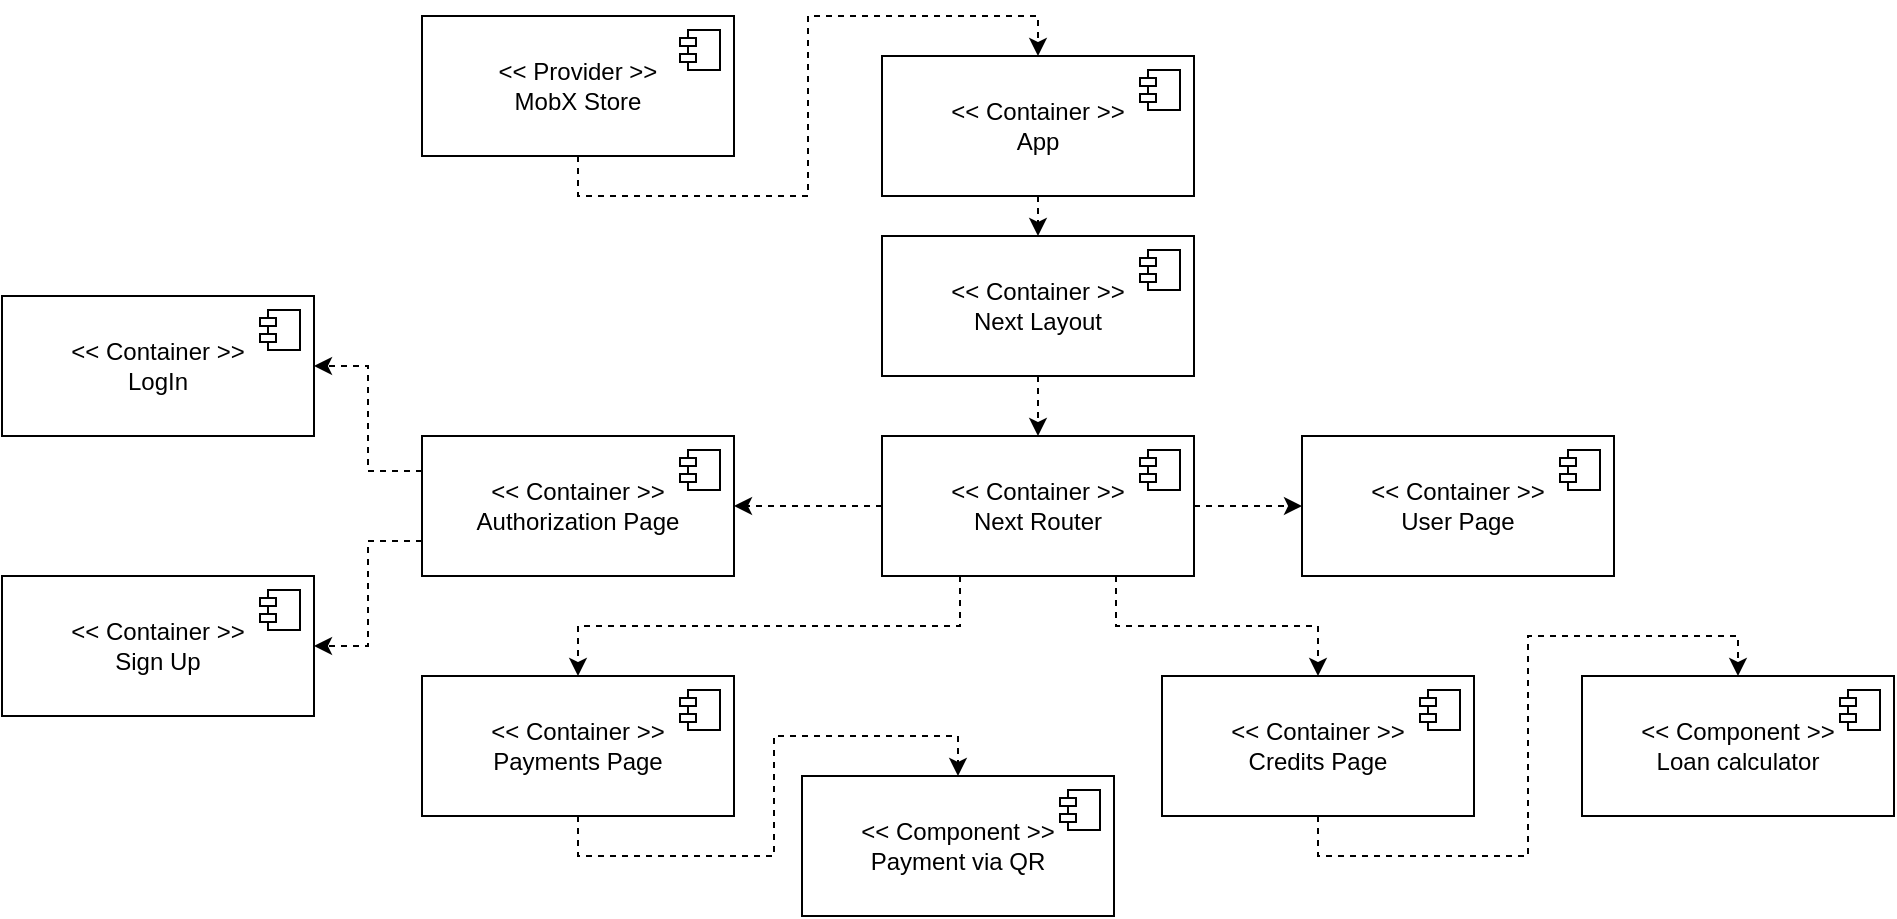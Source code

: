 <mxfile version="22.0.8" type="device">
  <diagram name="Page-1" id="CwKETB_A1WJQCqfpSVEM">
    <mxGraphModel dx="-543" dy="-2182" grid="1" gridSize="10" guides="1" tooltips="1" connect="1" arrows="1" fold="1" page="1" pageScale="1" pageWidth="850" pageHeight="1100" math="0" shadow="0">
      <root>
        <mxCell id="0" />
        <mxCell id="1" parent="0" />
        <mxCell id="_cARKvFAnIBeMRLMgY10-14" value="&amp;lt;&amp;lt; Provider &amp;gt;&amp;gt;&lt;br&gt;MobX Store" style="html=1;dropTarget=0;whiteSpace=wrap;" parent="1" vertex="1">
          <mxGeometry x="3570" y="3870" width="156" height="70" as="geometry" />
        </mxCell>
        <mxCell id="_cARKvFAnIBeMRLMgY10-15" value="" style="shape=module;jettyWidth=8;jettyHeight=4;" parent="_cARKvFAnIBeMRLMgY10-14" vertex="1">
          <mxGeometry x="1" width="20" height="20" relative="1" as="geometry">
            <mxPoint x="-27" y="7" as="offset" />
          </mxGeometry>
        </mxCell>
        <mxCell id="j2RcqVlnYewuzyk2RUkp-1" value="&amp;lt;&amp;lt; Container &amp;gt;&amp;gt;&lt;br&gt;App" style="html=1;dropTarget=0;whiteSpace=wrap;" vertex="1" parent="1">
          <mxGeometry x="3800" y="3890" width="156" height="70" as="geometry" />
        </mxCell>
        <mxCell id="j2RcqVlnYewuzyk2RUkp-2" value="" style="shape=module;jettyWidth=8;jettyHeight=4;" vertex="1" parent="j2RcqVlnYewuzyk2RUkp-1">
          <mxGeometry x="1" width="20" height="20" relative="1" as="geometry">
            <mxPoint x="-27" y="7" as="offset" />
          </mxGeometry>
        </mxCell>
        <mxCell id="j2RcqVlnYewuzyk2RUkp-3" value="&amp;lt;&amp;lt; Container &amp;gt;&amp;gt;&lt;br&gt;Next Layout" style="html=1;dropTarget=0;whiteSpace=wrap;" vertex="1" parent="1">
          <mxGeometry x="3800" y="3980" width="156" height="70" as="geometry" />
        </mxCell>
        <mxCell id="j2RcqVlnYewuzyk2RUkp-4" value="" style="shape=module;jettyWidth=8;jettyHeight=4;" vertex="1" parent="j2RcqVlnYewuzyk2RUkp-3">
          <mxGeometry x="1" width="20" height="20" relative="1" as="geometry">
            <mxPoint x="-27" y="7" as="offset" />
          </mxGeometry>
        </mxCell>
        <mxCell id="j2RcqVlnYewuzyk2RUkp-15" style="edgeStyle=orthogonalEdgeStyle;rounded=0;orthogonalLoop=1;jettySize=auto;html=1;entryX=1;entryY=0.5;entryDx=0;entryDy=0;dashed=1;" edge="1" parent="1" source="j2RcqVlnYewuzyk2RUkp-5" target="j2RcqVlnYewuzyk2RUkp-7">
          <mxGeometry relative="1" as="geometry" />
        </mxCell>
        <mxCell id="j2RcqVlnYewuzyk2RUkp-5" value="&amp;lt;&amp;lt; Container &amp;gt;&amp;gt;&lt;br&gt;Next Router" style="html=1;dropTarget=0;whiteSpace=wrap;" vertex="1" parent="1">
          <mxGeometry x="3800" y="4080" width="156" height="70" as="geometry" />
        </mxCell>
        <mxCell id="j2RcqVlnYewuzyk2RUkp-6" value="" style="shape=module;jettyWidth=8;jettyHeight=4;" vertex="1" parent="j2RcqVlnYewuzyk2RUkp-5">
          <mxGeometry x="1" width="20" height="20" relative="1" as="geometry">
            <mxPoint x="-27" y="7" as="offset" />
          </mxGeometry>
        </mxCell>
        <mxCell id="j2RcqVlnYewuzyk2RUkp-13" style="edgeStyle=orthogonalEdgeStyle;rounded=0;orthogonalLoop=1;jettySize=auto;html=1;entryX=1;entryY=0.5;entryDx=0;entryDy=0;dashed=1;exitX=0;exitY=0.25;exitDx=0;exitDy=0;" edge="1" parent="1" source="j2RcqVlnYewuzyk2RUkp-7" target="j2RcqVlnYewuzyk2RUkp-9">
          <mxGeometry relative="1" as="geometry" />
        </mxCell>
        <mxCell id="j2RcqVlnYewuzyk2RUkp-7" value="&amp;lt;&amp;lt; Container &amp;gt;&amp;gt;&lt;br&gt;Authorization Page" style="html=1;dropTarget=0;whiteSpace=wrap;" vertex="1" parent="1">
          <mxGeometry x="3570" y="4080" width="156" height="70" as="geometry" />
        </mxCell>
        <mxCell id="j2RcqVlnYewuzyk2RUkp-8" value="" style="shape=module;jettyWidth=8;jettyHeight=4;" vertex="1" parent="j2RcqVlnYewuzyk2RUkp-7">
          <mxGeometry x="1" width="20" height="20" relative="1" as="geometry">
            <mxPoint x="-27" y="7" as="offset" />
          </mxGeometry>
        </mxCell>
        <mxCell id="j2RcqVlnYewuzyk2RUkp-9" value="&amp;lt;&amp;lt; Container &amp;gt;&amp;gt;&lt;br&gt;LogIn" style="html=1;dropTarget=0;whiteSpace=wrap;" vertex="1" parent="1">
          <mxGeometry x="3360" y="4010" width="156" height="70" as="geometry" />
        </mxCell>
        <mxCell id="j2RcqVlnYewuzyk2RUkp-10" value="" style="shape=module;jettyWidth=8;jettyHeight=4;" vertex="1" parent="j2RcqVlnYewuzyk2RUkp-9">
          <mxGeometry x="1" width="20" height="20" relative="1" as="geometry">
            <mxPoint x="-27" y="7" as="offset" />
          </mxGeometry>
        </mxCell>
        <mxCell id="j2RcqVlnYewuzyk2RUkp-11" value="&amp;lt;&amp;lt; Container &amp;gt;&amp;gt;&lt;br&gt;Sign Up" style="html=1;dropTarget=0;whiteSpace=wrap;" vertex="1" parent="1">
          <mxGeometry x="3360" y="4150" width="156" height="70" as="geometry" />
        </mxCell>
        <mxCell id="j2RcqVlnYewuzyk2RUkp-12" value="" style="shape=module;jettyWidth=8;jettyHeight=4;" vertex="1" parent="j2RcqVlnYewuzyk2RUkp-11">
          <mxGeometry x="1" width="20" height="20" relative="1" as="geometry">
            <mxPoint x="-27" y="7" as="offset" />
          </mxGeometry>
        </mxCell>
        <mxCell id="j2RcqVlnYewuzyk2RUkp-14" style="edgeStyle=orthogonalEdgeStyle;rounded=0;orthogonalLoop=1;jettySize=auto;html=1;entryX=1;entryY=0.5;entryDx=0;entryDy=0;dashed=1;exitX=0;exitY=0.75;exitDx=0;exitDy=0;" edge="1" parent="1" source="j2RcqVlnYewuzyk2RUkp-7" target="j2RcqVlnYewuzyk2RUkp-11">
          <mxGeometry relative="1" as="geometry">
            <mxPoint x="3580" y="4125" as="sourcePoint" />
            <mxPoint x="3526" y="4055" as="targetPoint" />
          </mxGeometry>
        </mxCell>
        <mxCell id="j2RcqVlnYewuzyk2RUkp-16" style="edgeStyle=orthogonalEdgeStyle;rounded=0;orthogonalLoop=1;jettySize=auto;html=1;entryX=0.5;entryY=0;entryDx=0;entryDy=0;dashed=1;exitX=0.5;exitY=1;exitDx=0;exitDy=0;" edge="1" parent="1" source="j2RcqVlnYewuzyk2RUkp-3" target="j2RcqVlnYewuzyk2RUkp-5">
          <mxGeometry relative="1" as="geometry">
            <mxPoint x="3810" y="4125" as="sourcePoint" />
            <mxPoint x="3736" y="4125" as="targetPoint" />
          </mxGeometry>
        </mxCell>
        <mxCell id="j2RcqVlnYewuzyk2RUkp-17" style="edgeStyle=orthogonalEdgeStyle;rounded=0;orthogonalLoop=1;jettySize=auto;html=1;entryX=0.5;entryY=0;entryDx=0;entryDy=0;dashed=1;exitX=0.5;exitY=1;exitDx=0;exitDy=0;" edge="1" parent="1" source="j2RcqVlnYewuzyk2RUkp-1" target="j2RcqVlnYewuzyk2RUkp-3">
          <mxGeometry relative="1" as="geometry">
            <mxPoint x="3888" y="4060" as="sourcePoint" />
            <mxPoint x="3888" y="4090" as="targetPoint" />
          </mxGeometry>
        </mxCell>
        <mxCell id="j2RcqVlnYewuzyk2RUkp-18" style="edgeStyle=orthogonalEdgeStyle;rounded=0;orthogonalLoop=1;jettySize=auto;html=1;entryX=0.5;entryY=0;entryDx=0;entryDy=0;dashed=1;exitX=0.5;exitY=1;exitDx=0;exitDy=0;" edge="1" parent="1" source="_cARKvFAnIBeMRLMgY10-14" target="j2RcqVlnYewuzyk2RUkp-1">
          <mxGeometry relative="1" as="geometry">
            <mxPoint x="3888" y="3970" as="sourcePoint" />
            <mxPoint x="3888" y="3990" as="targetPoint" />
          </mxGeometry>
        </mxCell>
        <mxCell id="j2RcqVlnYewuzyk2RUkp-19" value="&amp;lt;&amp;lt; Container &amp;gt;&amp;gt;&lt;br&gt;User Page" style="html=1;dropTarget=0;whiteSpace=wrap;" vertex="1" parent="1">
          <mxGeometry x="4010" y="4080" width="156" height="70" as="geometry" />
        </mxCell>
        <mxCell id="j2RcqVlnYewuzyk2RUkp-20" value="" style="shape=module;jettyWidth=8;jettyHeight=4;" vertex="1" parent="j2RcqVlnYewuzyk2RUkp-19">
          <mxGeometry x="1" width="20" height="20" relative="1" as="geometry">
            <mxPoint x="-27" y="7" as="offset" />
          </mxGeometry>
        </mxCell>
        <mxCell id="j2RcqVlnYewuzyk2RUkp-23" style="edgeStyle=orthogonalEdgeStyle;rounded=0;orthogonalLoop=1;jettySize=auto;html=1;entryX=0;entryY=0.5;entryDx=0;entryDy=0;dashed=1;exitX=1;exitY=0.5;exitDx=0;exitDy=0;" edge="1" parent="1" source="j2RcqVlnYewuzyk2RUkp-5" target="j2RcqVlnYewuzyk2RUkp-19">
          <mxGeometry relative="1" as="geometry">
            <mxPoint x="3810" y="4125" as="sourcePoint" />
            <mxPoint x="3736" y="4125" as="targetPoint" />
          </mxGeometry>
        </mxCell>
        <mxCell id="j2RcqVlnYewuzyk2RUkp-24" value="&amp;lt;&amp;lt; Container &amp;gt;&amp;gt;&lt;br&gt;Payments Page" style="html=1;dropTarget=0;whiteSpace=wrap;" vertex="1" parent="1">
          <mxGeometry x="3570" y="4200" width="156" height="70" as="geometry" />
        </mxCell>
        <mxCell id="j2RcqVlnYewuzyk2RUkp-25" value="" style="shape=module;jettyWidth=8;jettyHeight=4;" vertex="1" parent="j2RcqVlnYewuzyk2RUkp-24">
          <mxGeometry x="1" width="20" height="20" relative="1" as="geometry">
            <mxPoint x="-27" y="7" as="offset" />
          </mxGeometry>
        </mxCell>
        <mxCell id="j2RcqVlnYewuzyk2RUkp-27" style="edgeStyle=orthogonalEdgeStyle;rounded=0;orthogonalLoop=1;jettySize=auto;html=1;entryX=0.5;entryY=0;entryDx=0;entryDy=0;dashed=1;exitX=0.25;exitY=1;exitDx=0;exitDy=0;" edge="1" parent="1" source="j2RcqVlnYewuzyk2RUkp-5" target="j2RcqVlnYewuzyk2RUkp-24">
          <mxGeometry relative="1" as="geometry">
            <mxPoint x="3810" y="4125" as="sourcePoint" />
            <mxPoint x="3736" y="4125" as="targetPoint" />
          </mxGeometry>
        </mxCell>
        <mxCell id="j2RcqVlnYewuzyk2RUkp-28" value="&amp;lt;&amp;lt; Container &amp;gt;&amp;gt;&lt;br&gt;Credits Page" style="html=1;dropTarget=0;whiteSpace=wrap;" vertex="1" parent="1">
          <mxGeometry x="3940" y="4200" width="156" height="70" as="geometry" />
        </mxCell>
        <mxCell id="j2RcqVlnYewuzyk2RUkp-29" value="" style="shape=module;jettyWidth=8;jettyHeight=4;" vertex="1" parent="j2RcqVlnYewuzyk2RUkp-28">
          <mxGeometry x="1" width="20" height="20" relative="1" as="geometry">
            <mxPoint x="-27" y="7" as="offset" />
          </mxGeometry>
        </mxCell>
        <mxCell id="j2RcqVlnYewuzyk2RUkp-30" value="&amp;lt;&amp;lt; Component &amp;gt;&amp;gt;&lt;br&gt;Payment via QR" style="html=1;dropTarget=0;whiteSpace=wrap;" vertex="1" parent="1">
          <mxGeometry x="3760" y="4250" width="156" height="70" as="geometry" />
        </mxCell>
        <mxCell id="j2RcqVlnYewuzyk2RUkp-31" value="" style="shape=module;jettyWidth=8;jettyHeight=4;" vertex="1" parent="j2RcqVlnYewuzyk2RUkp-30">
          <mxGeometry x="1" width="20" height="20" relative="1" as="geometry">
            <mxPoint x="-27" y="7" as="offset" />
          </mxGeometry>
        </mxCell>
        <mxCell id="j2RcqVlnYewuzyk2RUkp-32" style="edgeStyle=orthogonalEdgeStyle;rounded=0;orthogonalLoop=1;jettySize=auto;html=1;entryX=0.5;entryY=0;entryDx=0;entryDy=0;dashed=1;exitX=0.5;exitY=1;exitDx=0;exitDy=0;" edge="1" parent="1" source="j2RcqVlnYewuzyk2RUkp-24" target="j2RcqVlnYewuzyk2RUkp-30">
          <mxGeometry relative="1" as="geometry">
            <mxPoint x="3849" y="4160" as="sourcePoint" />
            <mxPoint x="3732" y="4250" as="targetPoint" />
          </mxGeometry>
        </mxCell>
        <mxCell id="j2RcqVlnYewuzyk2RUkp-33" style="edgeStyle=orthogonalEdgeStyle;rounded=0;orthogonalLoop=1;jettySize=auto;html=1;entryX=0.5;entryY=0;entryDx=0;entryDy=0;dashed=1;exitX=0.75;exitY=1;exitDx=0;exitDy=0;" edge="1" parent="1" source="j2RcqVlnYewuzyk2RUkp-5" target="j2RcqVlnYewuzyk2RUkp-28">
          <mxGeometry relative="1" as="geometry">
            <mxPoint x="3849" y="4160" as="sourcePoint" />
            <mxPoint x="3732" y="4250" as="targetPoint" />
          </mxGeometry>
        </mxCell>
        <mxCell id="j2RcqVlnYewuzyk2RUkp-34" value="&amp;lt;&amp;lt; Component &amp;gt;&amp;gt;&lt;br&gt;Loan calculator" style="html=1;dropTarget=0;whiteSpace=wrap;" vertex="1" parent="1">
          <mxGeometry x="4150" y="4200" width="156" height="70" as="geometry" />
        </mxCell>
        <mxCell id="j2RcqVlnYewuzyk2RUkp-35" value="" style="shape=module;jettyWidth=8;jettyHeight=4;" vertex="1" parent="j2RcqVlnYewuzyk2RUkp-34">
          <mxGeometry x="1" width="20" height="20" relative="1" as="geometry">
            <mxPoint x="-27" y="7" as="offset" />
          </mxGeometry>
        </mxCell>
        <mxCell id="j2RcqVlnYewuzyk2RUkp-36" style="edgeStyle=orthogonalEdgeStyle;rounded=0;orthogonalLoop=1;jettySize=auto;html=1;entryX=0.5;entryY=0;entryDx=0;entryDy=0;dashed=1;exitX=0.5;exitY=1;exitDx=0;exitDy=0;" edge="1" parent="1" source="j2RcqVlnYewuzyk2RUkp-28" target="j2RcqVlnYewuzyk2RUkp-34">
          <mxGeometry relative="1" as="geometry">
            <mxPoint x="3732" y="4320" as="sourcePoint" />
            <mxPoint x="3732" y="4350" as="targetPoint" />
          </mxGeometry>
        </mxCell>
      </root>
    </mxGraphModel>
  </diagram>
</mxfile>
